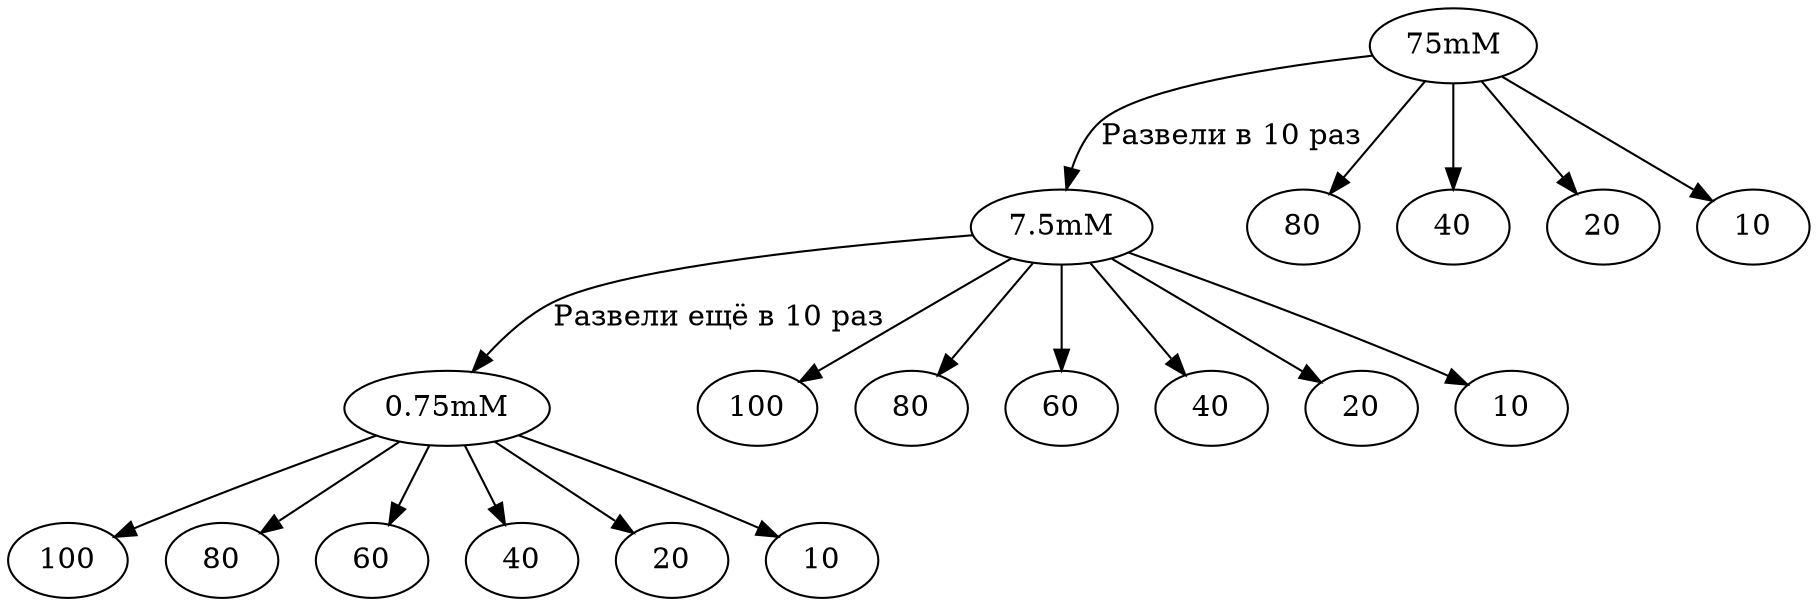 digraph G {
bf_1[label="75mM"];
bf_2[label="7.5mM"];
bf_3[label="0.75mM"];
bf_1_80[label="80"];
bf_1_40[label="40"];
bf_1_20[label="20"];
bf_1_10[label="10"];
bf_2_100[label="100"];
bf_2_80[label="80"];
bf_2_60[label="60"];
bf_2_40[label="40"];
bf_2_20[label="20"];
bf_2_10[label="10"];
bf_3_100[label="100"];
bf_3_80[label="80"];
bf_3_60[label="60"];
bf_3_40[label="40"];
bf_3_20[label="20"];
bf_3_10[label="10"];
bf_1->bf_1_80;
bf_1->bf_1_40;
bf_1->bf_1_20;
bf_1->bf_1_10;
bf_1->bf_2[label="Развели в 10 раз"];
bf_2->bf_2_100;
bf_2->bf_2_80;
bf_2->bf_2_60;
bf_2->bf_2_40;
bf_2->bf_2_20;
bf_2->bf_2_10;
bf_2->bf_3[label="Развели ещё в 10 раз"];
bf_3->bf_3_100;
bf_3->bf_3_80;
bf_3->bf_3_60;
bf_3->bf_3_40;
bf_3->bf_3_20;
bf_3->bf_3_10;
}

